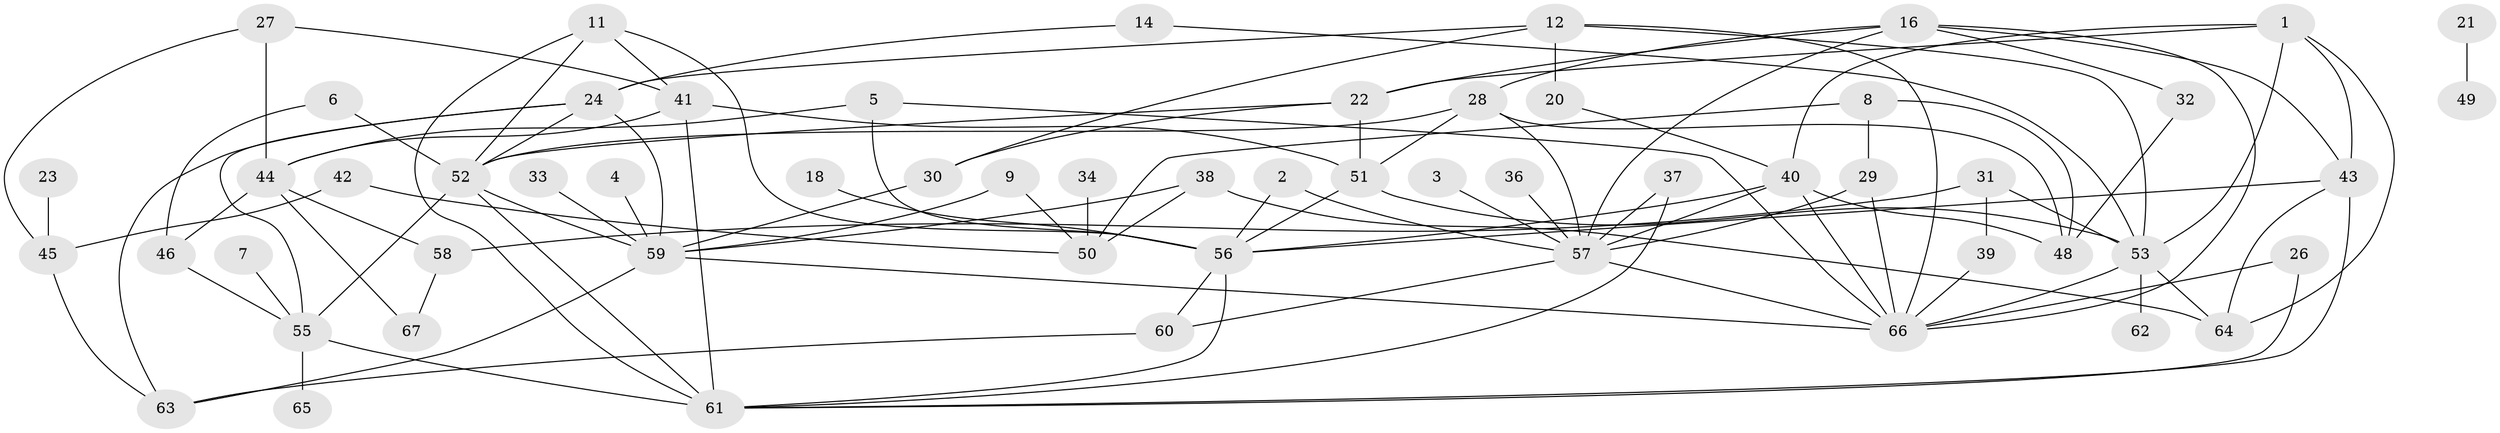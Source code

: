 // original degree distribution, {5: 0.05970149253731343, 4: 0.16417910447761194, 3: 0.2462686567164179, 2: 0.30597014925373134, 1: 0.12686567164179105, 7: 0.014925373134328358, 6: 0.007462686567164179, 0: 0.06716417910447761, 8: 0.007462686567164179}
// Generated by graph-tools (version 1.1) at 2025/25/03/09/25 03:25:14]
// undirected, 58 vertices, 108 edges
graph export_dot {
graph [start="1"]
  node [color=gray90,style=filled];
  1;
  2;
  3;
  4;
  5;
  6;
  7;
  8;
  9;
  11;
  12;
  14;
  16;
  18;
  20;
  21;
  22;
  23;
  24;
  26;
  27;
  28;
  29;
  30;
  31;
  32;
  33;
  34;
  36;
  37;
  38;
  39;
  40;
  41;
  42;
  43;
  44;
  45;
  46;
  48;
  49;
  50;
  51;
  52;
  53;
  55;
  56;
  57;
  58;
  59;
  60;
  61;
  62;
  63;
  64;
  65;
  66;
  67;
  1 -- 22 [weight=1.0];
  1 -- 40 [weight=1.0];
  1 -- 43 [weight=1.0];
  1 -- 53 [weight=1.0];
  1 -- 64 [weight=1.0];
  2 -- 56 [weight=1.0];
  2 -- 57 [weight=1.0];
  3 -- 57 [weight=1.0];
  4 -- 59 [weight=1.0];
  5 -- 44 [weight=1.0];
  5 -- 56 [weight=1.0];
  5 -- 66 [weight=1.0];
  6 -- 46 [weight=1.0];
  6 -- 52 [weight=1.0];
  7 -- 55 [weight=1.0];
  8 -- 29 [weight=1.0];
  8 -- 48 [weight=1.0];
  8 -- 50 [weight=1.0];
  9 -- 50 [weight=1.0];
  9 -- 59 [weight=1.0];
  11 -- 41 [weight=1.0];
  11 -- 52 [weight=1.0];
  11 -- 56 [weight=1.0];
  11 -- 61 [weight=1.0];
  12 -- 20 [weight=1.0];
  12 -- 24 [weight=1.0];
  12 -- 30 [weight=1.0];
  12 -- 53 [weight=1.0];
  12 -- 66 [weight=1.0];
  14 -- 24 [weight=1.0];
  14 -- 53 [weight=1.0];
  16 -- 22 [weight=1.0];
  16 -- 28 [weight=1.0];
  16 -- 32 [weight=1.0];
  16 -- 43 [weight=1.0];
  16 -- 57 [weight=1.0];
  16 -- 66 [weight=1.0];
  18 -- 56 [weight=1.0];
  20 -- 40 [weight=1.0];
  21 -- 49 [weight=1.0];
  22 -- 30 [weight=1.0];
  22 -- 51 [weight=1.0];
  22 -- 52 [weight=1.0];
  23 -- 45 [weight=1.0];
  24 -- 52 [weight=1.0];
  24 -- 55 [weight=1.0];
  24 -- 59 [weight=1.0];
  24 -- 63 [weight=1.0];
  26 -- 61 [weight=1.0];
  26 -- 66 [weight=1.0];
  27 -- 41 [weight=1.0];
  27 -- 44 [weight=1.0];
  27 -- 45 [weight=1.0];
  28 -- 48 [weight=1.0];
  28 -- 51 [weight=1.0];
  28 -- 52 [weight=1.0];
  28 -- 57 [weight=1.0];
  29 -- 57 [weight=1.0];
  29 -- 66 [weight=1.0];
  30 -- 59 [weight=1.0];
  31 -- 39 [weight=1.0];
  31 -- 53 [weight=1.0];
  31 -- 58 [weight=1.0];
  32 -- 48 [weight=1.0];
  33 -- 59 [weight=1.0];
  34 -- 50 [weight=1.0];
  36 -- 57 [weight=1.0];
  37 -- 57 [weight=1.0];
  37 -- 61 [weight=1.0];
  38 -- 50 [weight=1.0];
  38 -- 59 [weight=1.0];
  38 -- 64 [weight=1.0];
  39 -- 66 [weight=1.0];
  40 -- 48 [weight=1.0];
  40 -- 56 [weight=1.0];
  40 -- 57 [weight=1.0];
  40 -- 66 [weight=1.0];
  41 -- 44 [weight=1.0];
  41 -- 51 [weight=2.0];
  41 -- 61 [weight=1.0];
  42 -- 45 [weight=1.0];
  42 -- 50 [weight=1.0];
  43 -- 56 [weight=1.0];
  43 -- 61 [weight=1.0];
  43 -- 64 [weight=1.0];
  44 -- 46 [weight=1.0];
  44 -- 58 [weight=1.0];
  44 -- 67 [weight=1.0];
  45 -- 63 [weight=1.0];
  46 -- 55 [weight=1.0];
  51 -- 53 [weight=1.0];
  51 -- 56 [weight=1.0];
  52 -- 55 [weight=1.0];
  52 -- 59 [weight=1.0];
  52 -- 61 [weight=2.0];
  53 -- 62 [weight=1.0];
  53 -- 64 [weight=1.0];
  53 -- 66 [weight=1.0];
  55 -- 61 [weight=1.0];
  55 -- 65 [weight=1.0];
  56 -- 60 [weight=1.0];
  56 -- 61 [weight=1.0];
  57 -- 60 [weight=1.0];
  57 -- 66 [weight=1.0];
  58 -- 67 [weight=1.0];
  59 -- 63 [weight=1.0];
  59 -- 66 [weight=1.0];
  60 -- 63 [weight=1.0];
}
